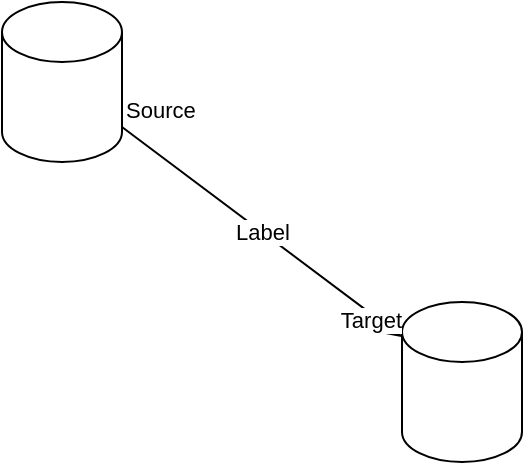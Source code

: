 <mxfile version="13.5.5" type="github">
  <diagram id="ZYf_PVoNdOq3cqknjMwv" name="Page-1">
    <mxGraphModel dx="1172" dy="1067" grid="1" gridSize="10" guides="1" tooltips="1" connect="1" arrows="1" fold="1" page="1" pageScale="1" pageWidth="850" pageHeight="1100" math="0" shadow="0">
      <root>
        <mxCell id="0" />
        <mxCell id="1" parent="0" />
        <mxCell id="fVG7iG_rJsYv7wUMt9iN-1" value="" style="shape=cylinder2;whiteSpace=wrap;html=1;boundedLbl=1;backgroundOutline=1;size=15;" parent="1" vertex="1">
          <mxGeometry x="90" y="300" width="60" height="80" as="geometry" />
        </mxCell>
        <mxCell id="fVG7iG_rJsYv7wUMt9iN-2" value="" style="shape=cylinder2;whiteSpace=wrap;html=1;boundedLbl=1;backgroundOutline=1;size=15;" parent="1" vertex="1">
          <mxGeometry x="290" y="450" width="60" height="80" as="geometry" />
        </mxCell>
        <mxCell id="fVG7iG_rJsYv7wUMt9iN-3" value="Label" style="endArrow=classic;html=1;" parent="1" source="fVG7iG_rJsYv7wUMt9iN-1" target="fVG7iG_rJsYv7wUMt9iN-2" edge="1">
          <mxGeometry relative="1" as="geometry">
            <mxPoint x="340" y="540" as="sourcePoint" />
            <mxPoint x="500" y="540" as="targetPoint" />
          </mxGeometry>
        </mxCell>
        <mxCell id="fVG7iG_rJsYv7wUMt9iN-4" value="Label" style="edgeLabel;resizable=0;html=1;align=center;verticalAlign=middle;" parent="fVG7iG_rJsYv7wUMt9iN-3" connectable="0" vertex="1">
          <mxGeometry relative="1" as="geometry" />
        </mxCell>
        <mxCell id="fVG7iG_rJsYv7wUMt9iN-5" value="Source" style="edgeLabel;resizable=0;html=1;align=left;verticalAlign=bottom;" parent="fVG7iG_rJsYv7wUMt9iN-3" connectable="0" vertex="1">
          <mxGeometry x="-1" relative="1" as="geometry" />
        </mxCell>
        <mxCell id="fVG7iG_rJsYv7wUMt9iN-6" value="Target" style="edgeLabel;resizable=0;html=1;align=right;verticalAlign=bottom;" parent="fVG7iG_rJsYv7wUMt9iN-3" connectable="0" vertex="1">
          <mxGeometry x="1" relative="1" as="geometry" />
        </mxCell>
      </root>
    </mxGraphModel>
  </diagram>
</mxfile>
